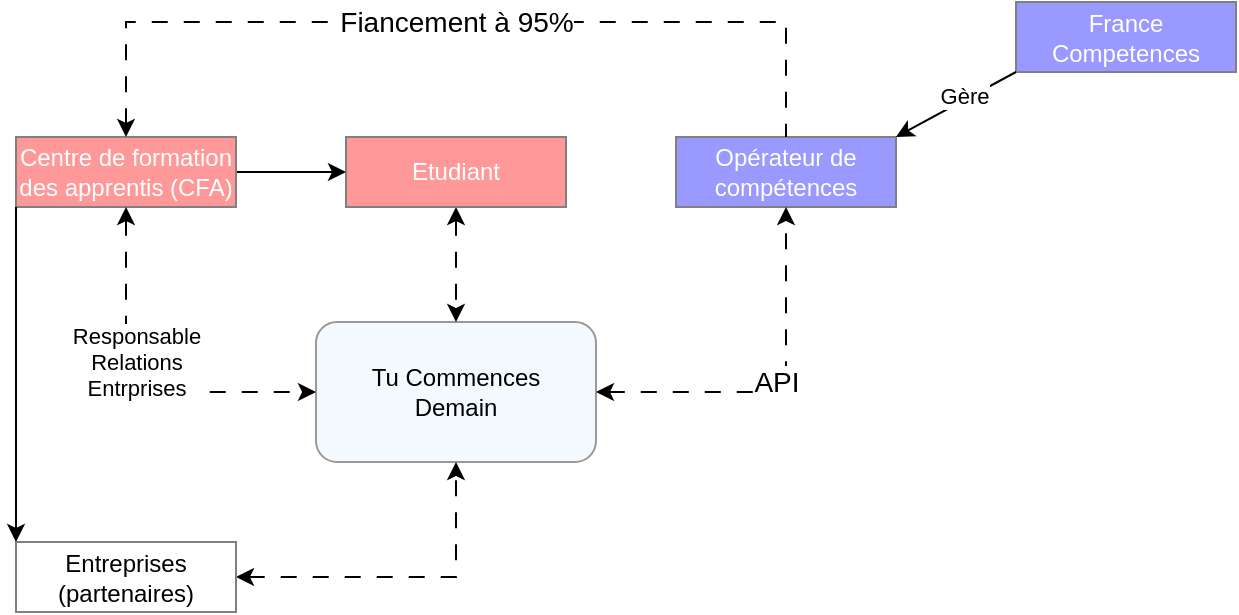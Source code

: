 <mxfile version="22.0.2" type="github" pages="2">
  <diagram name="Page-1" id="oHNCu30B1lPOHuAdrB9l">
    <mxGraphModel dx="836" dy="436" grid="1" gridSize="10" guides="1" tooltips="1" connect="1" arrows="1" fold="1" page="1" pageScale="1" pageWidth="827" pageHeight="1169" math="0" shadow="0">
      <root>
        <mxCell id="0" />
        <mxCell id="1" parent="0" />
        <mxCell id="jcRCGHPQxcGpLLnMZ7Jr-1" value="&lt;div&gt;Tu Commences&lt;/div&gt;&lt;div&gt;Demain&lt;br&gt;&lt;/div&gt;" style="rounded=1;whiteSpace=wrap;html=1;fillColor=#f2f9ff;strokeColor=#999999;" vertex="1" parent="1">
          <mxGeometry x="330" y="280" width="140" height="70" as="geometry" />
        </mxCell>
        <mxCell id="jcRCGHPQxcGpLLnMZ7Jr-6" value="" style="edgeStyle=orthogonalEdgeStyle;rounded=0;orthogonalLoop=1;jettySize=auto;html=1;dashed=1;dashPattern=8 8;startArrow=classic;startFill=1;" edge="1" parent="1" source="jcRCGHPQxcGpLLnMZ7Jr-2" target="jcRCGHPQxcGpLLnMZ7Jr-1">
          <mxGeometry relative="1" as="geometry" />
        </mxCell>
        <mxCell id="jcRCGHPQxcGpLLnMZ7Jr-2" value="Etudiant" style="rounded=0;whiteSpace=wrap;html=1;fillColor=#FF9999;strokeColor=#808080;fontColor=#ffffff;" vertex="1" parent="1">
          <mxGeometry x="345" y="187.5" width="110" height="35" as="geometry" />
        </mxCell>
        <mxCell id="jcRCGHPQxcGpLLnMZ7Jr-5" value="" style="edgeStyle=orthogonalEdgeStyle;rounded=0;orthogonalLoop=1;jettySize=auto;html=1;" edge="1" parent="1" source="jcRCGHPQxcGpLLnMZ7Jr-4" target="jcRCGHPQxcGpLLnMZ7Jr-2">
          <mxGeometry relative="1" as="geometry" />
        </mxCell>
        <mxCell id="jcRCGHPQxcGpLLnMZ7Jr-4" value="&lt;div&gt;&lt;font color=&quot;#ffffff&quot;&gt;Centre de formation&lt;/font&gt;&lt;/div&gt;&lt;div&gt;&lt;font color=&quot;#ffffff&quot;&gt;des apprentis (CFA)&lt;br&gt;&lt;/font&gt;&lt;/div&gt;" style="rounded=0;whiteSpace=wrap;html=1;fillColor=#FF9999;strokeColor=#808080;" vertex="1" parent="1">
          <mxGeometry x="180" y="187.5" width="110" height="35" as="geometry" />
        </mxCell>
        <mxCell id="jcRCGHPQxcGpLLnMZ7Jr-7" value="&lt;div&gt;Opérateur de compétences&lt;br&gt;&lt;/div&gt;" style="rounded=0;whiteSpace=wrap;html=1;fillColor=#9999FF;fontColor=#ffffff;strokeColor=#808080;" vertex="1" parent="1">
          <mxGeometry x="510" y="187.5" width="110" height="35" as="geometry" />
        </mxCell>
        <mxCell id="jcRCGHPQxcGpLLnMZ7Jr-10" value="" style="endArrow=none;startArrow=classic;html=1;rounded=0;exitX=0.5;exitY=0;exitDx=0;exitDy=0;entryX=0.5;entryY=0;entryDx=0;entryDy=0;dashed=1;dashPattern=8 8;endFill=0;" edge="1" parent="1" source="jcRCGHPQxcGpLLnMZ7Jr-4" target="jcRCGHPQxcGpLLnMZ7Jr-7">
          <mxGeometry width="50" height="50" relative="1" as="geometry">
            <mxPoint x="227.96" y="209.005" as="sourcePoint" />
            <mxPoint x="430" y="110" as="targetPoint" />
            <Array as="points">
              <mxPoint x="235" y="130" />
              <mxPoint x="565" y="130" />
            </Array>
          </mxGeometry>
        </mxCell>
        <mxCell id="jcRCGHPQxcGpLLnMZ7Jr-11" value="&lt;font style=&quot;font-size: 14px;&quot;&gt;Fiancement à 95%&lt;/font&gt;" style="edgeLabel;html=1;align=center;verticalAlign=middle;resizable=0;points=[];" vertex="1" connectable="0" parent="jcRCGHPQxcGpLLnMZ7Jr-10">
          <mxGeometry x="0.175" relative="1" as="geometry">
            <mxPoint x="-39" as="offset" />
          </mxGeometry>
        </mxCell>
        <mxCell id="jcRCGHPQxcGpLLnMZ7Jr-13" value="" style="endArrow=classic;startArrow=classic;html=1;rounded=0;entryX=0.5;entryY=1;entryDx=0;entryDy=0;exitX=1;exitY=0.5;exitDx=0;exitDy=0;dashed=1;dashPattern=8 8;" edge="1" parent="1" source="jcRCGHPQxcGpLLnMZ7Jr-1" target="jcRCGHPQxcGpLLnMZ7Jr-7">
          <mxGeometry width="50" height="50" relative="1" as="geometry">
            <mxPoint x="390" y="350" as="sourcePoint" />
            <mxPoint x="440" y="300" as="targetPoint" />
            <Array as="points">
              <mxPoint x="565" y="315" />
            </Array>
          </mxGeometry>
        </mxCell>
        <mxCell id="jcRCGHPQxcGpLLnMZ7Jr-14" value="&lt;font style=&quot;font-size: 14px;&quot;&gt;API&lt;/font&gt;" style="edgeLabel;html=1;align=center;verticalAlign=middle;resizable=0;points=[];" vertex="1" connectable="0" parent="jcRCGHPQxcGpLLnMZ7Jr-13">
          <mxGeometry x="0.355" y="-2" relative="1" as="geometry">
            <mxPoint x="-7" y="27" as="offset" />
          </mxGeometry>
        </mxCell>
        <mxCell id="jcRCGHPQxcGpLLnMZ7Jr-16" value="France Competences" style="rounded=0;whiteSpace=wrap;html=1;fillColor=#9999FF;fontColor=#ffffff;strokeColor=#808080;" vertex="1" parent="1">
          <mxGeometry x="680" y="120" width="110" height="35" as="geometry" />
        </mxCell>
        <mxCell id="jcRCGHPQxcGpLLnMZ7Jr-17" value="" style="endArrow=classic;html=1;rounded=0;entryX=1;entryY=0;entryDx=0;entryDy=0;exitX=0;exitY=1;exitDx=0;exitDy=0;" edge="1" parent="1" source="jcRCGHPQxcGpLLnMZ7Jr-16" target="jcRCGHPQxcGpLLnMZ7Jr-7">
          <mxGeometry width="50" height="50" relative="1" as="geometry">
            <mxPoint x="390" y="350" as="sourcePoint" />
            <mxPoint x="440" y="300" as="targetPoint" />
          </mxGeometry>
        </mxCell>
        <mxCell id="jcRCGHPQxcGpLLnMZ7Jr-28" value="Gère" style="edgeLabel;html=1;align=center;verticalAlign=middle;resizable=0;points=[];" vertex="1" connectable="0" parent="jcRCGHPQxcGpLLnMZ7Jr-17">
          <mxGeometry x="-0.162" y="-2" relative="1" as="geometry">
            <mxPoint as="offset" />
          </mxGeometry>
        </mxCell>
        <mxCell id="jcRCGHPQxcGpLLnMZ7Jr-19" value="" style="endArrow=classic;startArrow=classic;html=1;rounded=0;exitX=0.5;exitY=1;exitDx=0;exitDy=0;entryX=0;entryY=0.5;entryDx=0;entryDy=0;dashed=1;dashPattern=8 8;" edge="1" parent="1" source="jcRCGHPQxcGpLLnMZ7Jr-4" target="jcRCGHPQxcGpLLnMZ7Jr-1">
          <mxGeometry width="50" height="50" relative="1" as="geometry">
            <mxPoint x="390" y="350" as="sourcePoint" />
            <mxPoint x="440" y="300" as="targetPoint" />
            <Array as="points">
              <mxPoint x="235" y="315" />
            </Array>
          </mxGeometry>
        </mxCell>
        <mxCell id="jcRCGHPQxcGpLLnMZ7Jr-20" value="&lt;div&gt;Responsable&lt;/div&gt;&lt;div&gt;Relations&lt;/div&gt;&lt;div&gt;Entrprises&lt;br&gt;&lt;/div&gt;" style="edgeLabel;html=1;align=center;verticalAlign=middle;resizable=0;points=[];" vertex="1" connectable="0" parent="jcRCGHPQxcGpLLnMZ7Jr-19">
          <mxGeometry x="-0.397" y="-2" relative="1" as="geometry">
            <mxPoint x="7" y="21" as="offset" />
          </mxGeometry>
        </mxCell>
        <mxCell id="jcRCGHPQxcGpLLnMZ7Jr-22" style="edgeStyle=orthogonalEdgeStyle;rounded=0;orthogonalLoop=1;jettySize=auto;html=1;entryX=0.5;entryY=1;entryDx=0;entryDy=0;dashed=1;dashPattern=8 8;startArrow=classic;startFill=1;" edge="1" parent="1" source="jcRCGHPQxcGpLLnMZ7Jr-21" target="jcRCGHPQxcGpLLnMZ7Jr-1">
          <mxGeometry relative="1" as="geometry" />
        </mxCell>
        <mxCell id="jcRCGHPQxcGpLLnMZ7Jr-21" value="&lt;div&gt;Entreprises&lt;/div&gt;&lt;div&gt;(partenaires)&lt;/div&gt;" style="rounded=0;whiteSpace=wrap;html=1;strokeColor=#808080;" vertex="1" parent="1">
          <mxGeometry x="180" y="390" width="110" height="35" as="geometry" />
        </mxCell>
        <mxCell id="jcRCGHPQxcGpLLnMZ7Jr-23" value="" style="endArrow=none;html=1;rounded=0;exitX=0;exitY=0;exitDx=0;exitDy=0;entryX=0;entryY=1;entryDx=0;entryDy=0;startArrow=classic;startFill=1;endFill=0;" edge="1" parent="1" source="jcRCGHPQxcGpLLnMZ7Jr-21" target="jcRCGHPQxcGpLLnMZ7Jr-4">
          <mxGeometry width="50" height="50" relative="1" as="geometry">
            <mxPoint x="390" y="350" as="sourcePoint" />
            <mxPoint x="440" y="300" as="targetPoint" />
          </mxGeometry>
        </mxCell>
      </root>
    </mxGraphModel>
  </diagram>
  <diagram id="gc3fd1F_5h6y8D8LIi-V" name="Page-2">
    <mxGraphModel dx="794" dy="414" grid="1" gridSize="10" guides="1" tooltips="1" connect="1" arrows="1" fold="1" page="1" pageScale="1" pageWidth="827" pageHeight="1169" math="0" shadow="0">
      <root>
        <mxCell id="0" />
        <mxCell id="1" parent="0" />
        <mxCell id="Klh4AnQFZYfLo_JQLdED-1" value="" style="edgeStyle=orthogonalEdgeStyle;rounded=0;orthogonalLoop=1;jettySize=auto;html=1;" edge="1" parent="1" source="vsbgenpZEalwx1Uzw0oB-1" target="vsbgenpZEalwx1Uzw0oB-4">
          <mxGeometry relative="1" as="geometry" />
        </mxCell>
        <mxCell id="Klh4AnQFZYfLo_JQLdED-2" style="edgeStyle=orthogonalEdgeStyle;rounded=0;orthogonalLoop=1;jettySize=auto;html=1;exitX=1;exitY=0.5;exitDx=0;exitDy=0;entryX=0;entryY=0.5;entryDx=0;entryDy=0;" edge="1" parent="1" source="vsbgenpZEalwx1Uzw0oB-1" target="vsbgenpZEalwx1Uzw0oB-3">
          <mxGeometry relative="1" as="geometry">
            <Array as="points">
              <mxPoint x="260" y="235" />
              <mxPoint x="260" y="150" />
            </Array>
          </mxGeometry>
        </mxCell>
        <mxCell id="Klh4AnQFZYfLo_JQLdED-3" style="edgeStyle=orthogonalEdgeStyle;rounded=0;orthogonalLoop=1;jettySize=auto;html=1;exitX=1;exitY=0.5;exitDx=0;exitDy=0;entryX=0;entryY=0.5;entryDx=0;entryDy=0;" edge="1" parent="1" source="vsbgenpZEalwx1Uzw0oB-1" target="vsbgenpZEalwx1Uzw0oB-5">
          <mxGeometry relative="1" as="geometry" />
        </mxCell>
        <mxCell id="vsbgenpZEalwx1Uzw0oB-1" value="&lt;div&gt;Tu Commences&lt;/div&gt;&lt;div&gt;Demain&lt;br&gt;&lt;/div&gt;" style="rounded=1;whiteSpace=wrap;html=1;fillColor=#f2f9ff;strokeColor=#999999;" vertex="1" parent="1">
          <mxGeometry x="80" y="200" width="140" height="70" as="geometry" />
        </mxCell>
        <mxCell id="vsbgenpZEalwx1Uzw0oB-3" value="Placement: Jobboard, matching etudiants- entreprises, centralisation des offres d&#39;emplois" style="rounded=0;whiteSpace=wrap;html=1;" vertex="1" parent="1">
          <mxGeometry x="300" y="120" width="240" height="60" as="geometry" />
        </mxCell>
        <mxCell id="vsbgenpZEalwx1Uzw0oB-4" value="&lt;div&gt;Suivi Pédagogique: Livret de compétence, &lt;br&gt;&lt;/div&gt;&lt;div&gt;messagerie instantanée, questionnaire de satisfaction&lt;br&gt;&lt;/div&gt;" style="rounded=0;whiteSpace=wrap;html=1;" vertex="1" parent="1">
          <mxGeometry x="300" y="205" width="240" height="60" as="geometry" />
        </mxCell>
        <mxCell id="vsbgenpZEalwx1Uzw0oB-5" value="Gestion administrative: Rédaction contrats, signature électronique, transfert de document aux OPCO " style="rounded=0;whiteSpace=wrap;html=1;" vertex="1" parent="1">
          <mxGeometry x="300" y="290" width="240" height="60" as="geometry" />
        </mxCell>
      </root>
    </mxGraphModel>
  </diagram>
</mxfile>
